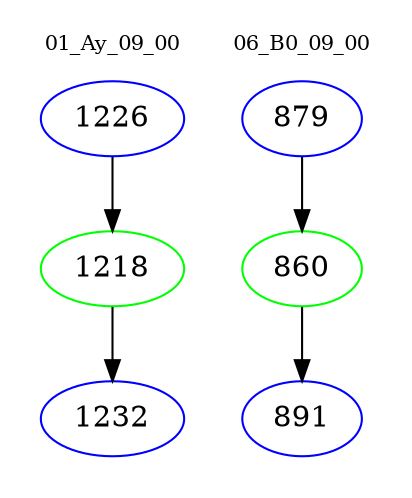 digraph{
subgraph cluster_0 {
color = white
label = "01_Ay_09_00";
fontsize=10;
T0_1226 [label="1226", color="blue"]
T0_1226 -> T0_1218 [color="black"]
T0_1218 [label="1218", color="green"]
T0_1218 -> T0_1232 [color="black"]
T0_1232 [label="1232", color="blue"]
}
subgraph cluster_1 {
color = white
label = "06_B0_09_00";
fontsize=10;
T1_879 [label="879", color="blue"]
T1_879 -> T1_860 [color="black"]
T1_860 [label="860", color="green"]
T1_860 -> T1_891 [color="black"]
T1_891 [label="891", color="blue"]
}
}
